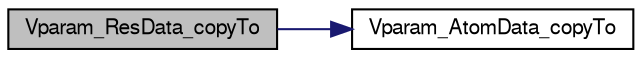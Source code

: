 digraph "Vparam_ResData_copyTo"
{
  edge [fontname="FreeSans",fontsize="10",labelfontname="FreeSans",labelfontsize="10"];
  node [fontname="FreeSans",fontsize="10",shape=record];
  rankdir="LR";
  Node1 [label="Vparam_ResData_copyTo",height=0.2,width=0.4,color="black", fillcolor="grey75", style="filled" fontcolor="black"];
  Node1 -> Node2 [color="midnightblue",fontsize="10",style="solid",fontname="FreeSans"];
  Node2 [label="Vparam_AtomData_copyTo",height=0.2,width=0.4,color="black", fillcolor="white", style="filled",URL="$group___vparam.html#ga434ae4b213d8d0de3c8dde8f1c63088a",tooltip="Copy current atom object to destination."];
}
